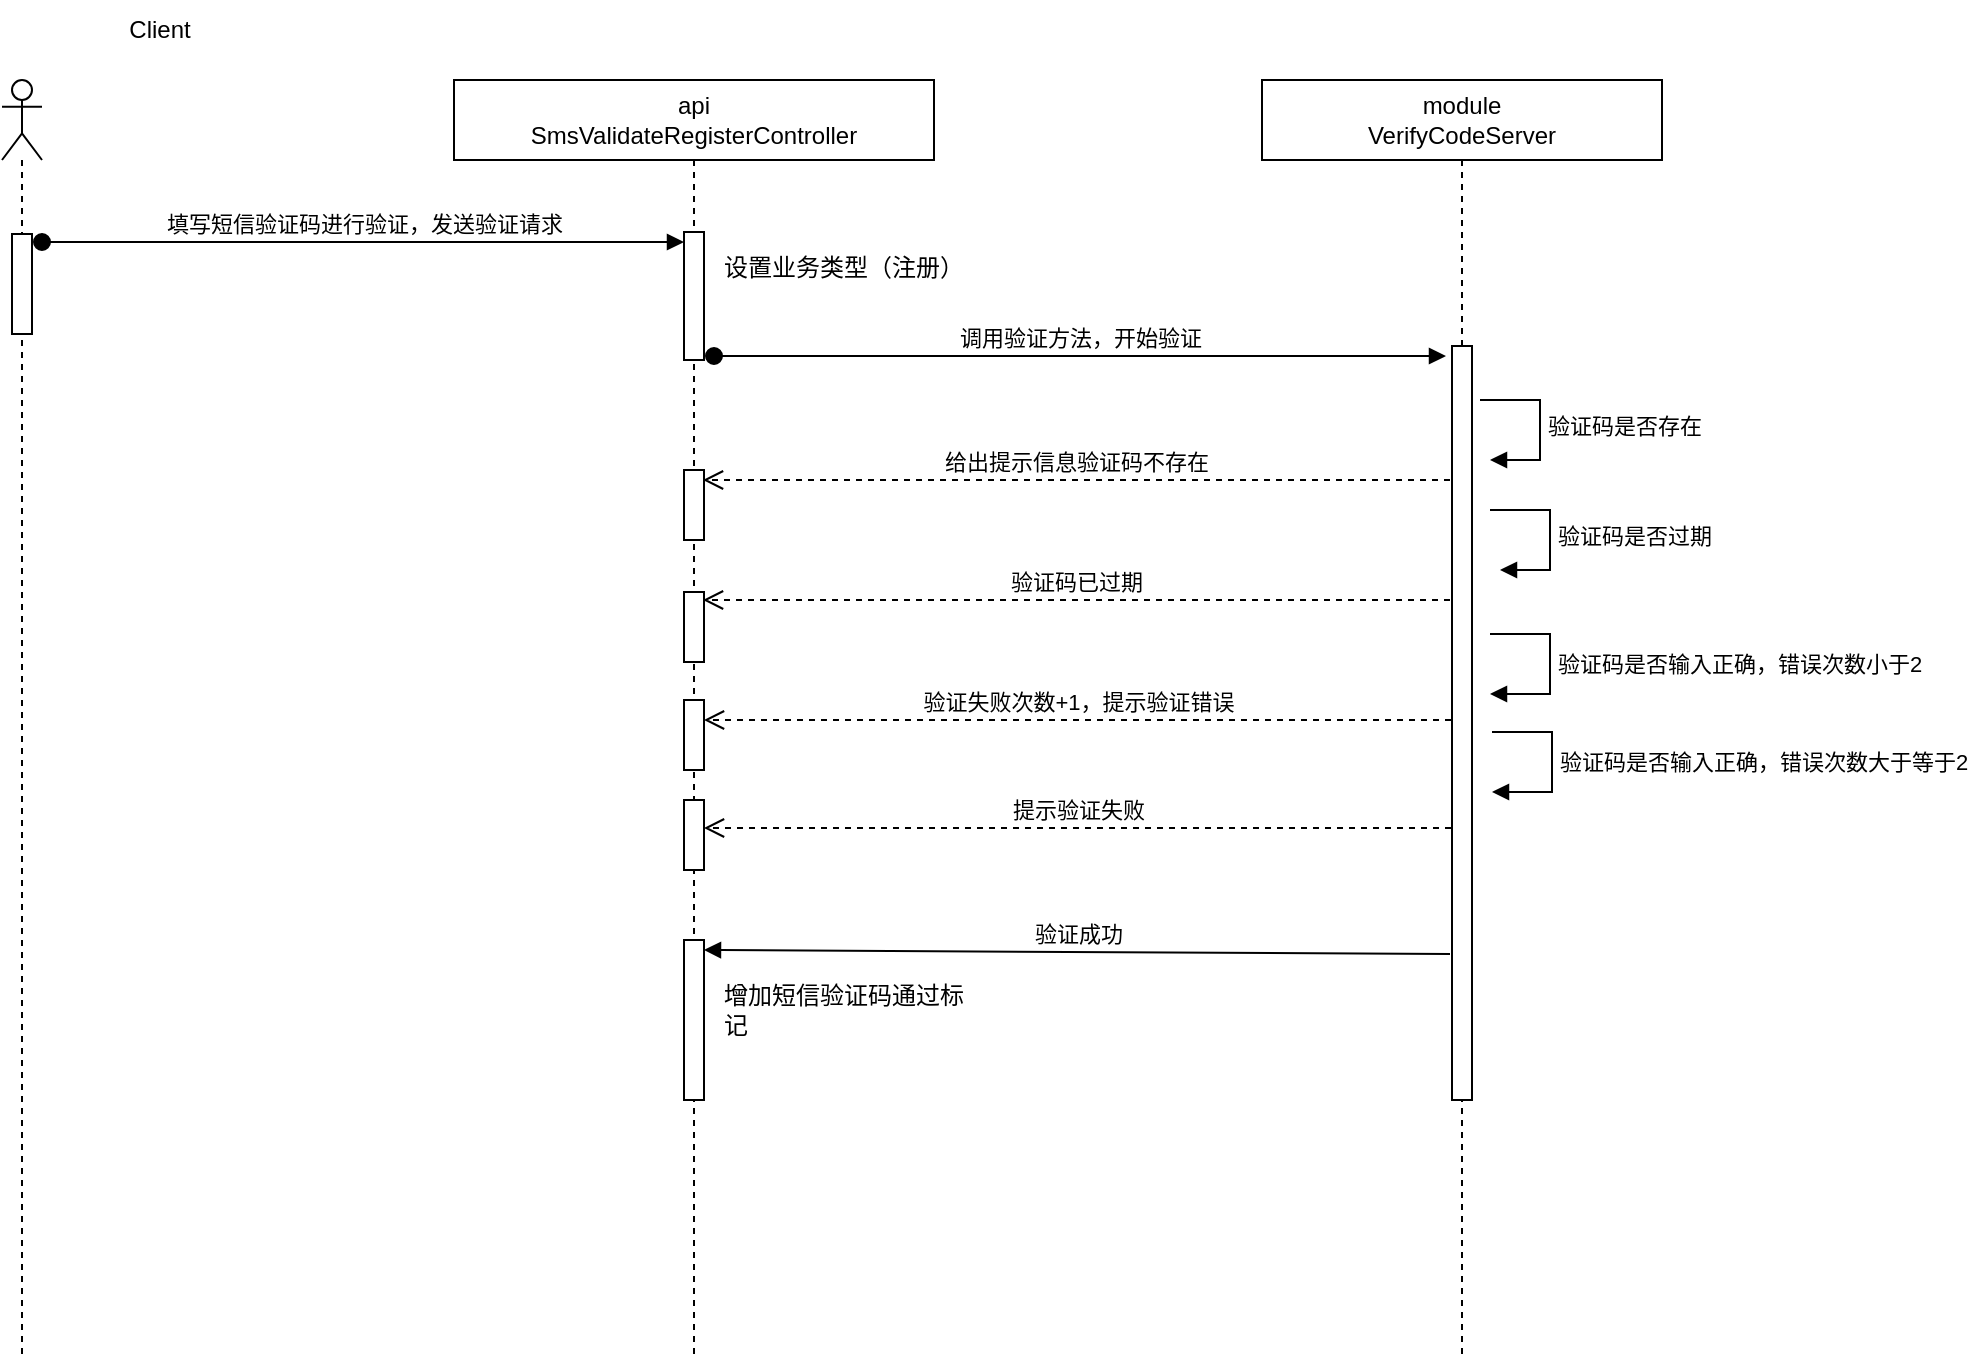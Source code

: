 <mxfile version="22.1.5" type="github">
  <diagram name="第 1 页" id="Ftv0NHJM2Bnbhd5V44T6">
    <mxGraphModel dx="1050" dy="493" grid="1" gridSize="10" guides="1" tooltips="1" connect="1" arrows="1" fold="1" page="1" pageScale="1" pageWidth="827" pageHeight="1169" math="0" shadow="0">
      <root>
        <mxCell id="0" />
        <mxCell id="1" parent="0" />
        <mxCell id="QVQZq-N4ggE52IEKjC-J-1" value="api&lt;br&gt;SmsValidateRegisterController" style="shape=umlLifeline;perimeter=lifelinePerimeter;whiteSpace=wrap;html=1;container=1;dropTarget=0;collapsible=0;recursiveResize=0;outlineConnect=0;portConstraint=eastwest;newEdgeStyle={&quot;curved&quot;:0,&quot;rounded&quot;:0};" vertex="1" parent="1">
          <mxGeometry x="587" y="40" width="240" height="640" as="geometry" />
        </mxCell>
        <mxCell id="QVQZq-N4ggE52IEKjC-J-49" value="" style="html=1;points=[[0,0,0,0,5],[0,1,0,0,-5],[1,0,0,0,5],[1,1,0,0,-5]];perimeter=orthogonalPerimeter;outlineConnect=0;targetShapes=umlLifeline;portConstraint=eastwest;newEdgeStyle={&quot;curved&quot;:0,&quot;rounded&quot;:0};" vertex="1" parent="QVQZq-N4ggE52IEKjC-J-1">
          <mxGeometry x="115" y="76" width="10" height="64" as="geometry" />
        </mxCell>
        <mxCell id="QVQZq-N4ggE52IEKjC-J-50" value="填写短信验证码进行验证，发送验证请求" style="html=1;verticalAlign=bottom;startArrow=oval;endArrow=block;startSize=8;curved=0;rounded=0;entryX=0;entryY=0;entryDx=0;entryDy=5;entryPerimeter=0;" edge="1" target="QVQZq-N4ggE52IEKjC-J-49" parent="QVQZq-N4ggE52IEKjC-J-1">
          <mxGeometry relative="1" as="geometry">
            <mxPoint x="-206" y="81" as="sourcePoint" />
            <mxPoint x="106" y="81" as="targetPoint" />
          </mxGeometry>
        </mxCell>
        <mxCell id="QVQZq-N4ggE52IEKjC-J-59" value="" style="html=1;points=[[0,0,0,0,5],[0,1,0,0,-5],[1,0,0,0,5],[1,1,0,0,-5]];perimeter=orthogonalPerimeter;outlineConnect=0;targetShapes=umlLifeline;portConstraint=eastwest;newEdgeStyle={&quot;curved&quot;:0,&quot;rounded&quot;:0};" vertex="1" parent="QVQZq-N4ggE52IEKjC-J-1">
          <mxGeometry x="115" y="195" width="10" height="35" as="geometry" />
        </mxCell>
        <mxCell id="QVQZq-N4ggE52IEKjC-J-63" value="" style="html=1;points=[[0,0,0,0,5],[0,1,0,0,-5],[1,0,0,0,5],[1,1,0,0,-5]];perimeter=orthogonalPerimeter;outlineConnect=0;targetShapes=umlLifeline;portConstraint=eastwest;newEdgeStyle={&quot;curved&quot;:0,&quot;rounded&quot;:0};" vertex="1" parent="QVQZq-N4ggE52IEKjC-J-1">
          <mxGeometry x="115" y="256" width="10" height="35" as="geometry" />
        </mxCell>
        <mxCell id="QVQZq-N4ggE52IEKjC-J-66" value="" style="html=1;points=[[0,0,0,0,5],[0,1,0,0,-5],[1,0,0,0,5],[1,1,0,0,-5]];perimeter=orthogonalPerimeter;outlineConnect=0;targetShapes=umlLifeline;portConstraint=eastwest;newEdgeStyle={&quot;curved&quot;:0,&quot;rounded&quot;:0};" vertex="1" parent="QVQZq-N4ggE52IEKjC-J-1">
          <mxGeometry x="115" y="310" width="10" height="35" as="geometry" />
        </mxCell>
        <mxCell id="QVQZq-N4ggE52IEKjC-J-68" value="" style="html=1;points=[[0,0,0,0,5],[0,1,0,0,-5],[1,0,0,0,5],[1,1,0,0,-5]];perimeter=orthogonalPerimeter;outlineConnect=0;targetShapes=umlLifeline;portConstraint=eastwest;newEdgeStyle={&quot;curved&quot;:0,&quot;rounded&quot;:0};" vertex="1" parent="QVQZq-N4ggE52IEKjC-J-1">
          <mxGeometry x="115" y="360" width="10" height="35" as="geometry" />
        </mxCell>
        <mxCell id="QVQZq-N4ggE52IEKjC-J-73" value="" style="html=1;points=[[0,0,0,0,5],[0,1,0,0,-5],[1,0,0,0,5],[1,1,0,0,-5]];perimeter=orthogonalPerimeter;outlineConnect=0;targetShapes=umlLifeline;portConstraint=eastwest;newEdgeStyle={&quot;curved&quot;:0,&quot;rounded&quot;:0};" vertex="1" parent="QVQZq-N4ggE52IEKjC-J-1">
          <mxGeometry x="115" y="430" width="10" height="80" as="geometry" />
        </mxCell>
        <mxCell id="QVQZq-N4ggE52IEKjC-J-6" value="" style="shape=umlLifeline;perimeter=lifelinePerimeter;whiteSpace=wrap;html=1;container=1;dropTarget=0;collapsible=0;recursiveResize=0;outlineConnect=0;portConstraint=eastwest;newEdgeStyle={&quot;curved&quot;:0,&quot;rounded&quot;:0};participant=umlActor;" vertex="1" parent="1">
          <mxGeometry x="361" y="40" width="20" height="640" as="geometry" />
        </mxCell>
        <mxCell id="QVQZq-N4ggE52IEKjC-J-46" value="" style="html=1;points=[[0,0,0,0,5],[0,1,0,0,-5],[1,0,0,0,5],[1,1,0,0,-5]];perimeter=orthogonalPerimeter;outlineConnect=0;targetShapes=umlLifeline;portConstraint=eastwest;newEdgeStyle={&quot;curved&quot;:0,&quot;rounded&quot;:0};" vertex="1" parent="QVQZq-N4ggE52IEKjC-J-6">
          <mxGeometry x="5" y="77" width="10" height="50" as="geometry" />
        </mxCell>
        <mxCell id="QVQZq-N4ggE52IEKjC-J-10" value="module&lt;br&gt;VerifyCodeServer" style="shape=umlLifeline;perimeter=lifelinePerimeter;whiteSpace=wrap;html=1;container=1;dropTarget=0;collapsible=0;recursiveResize=0;outlineConnect=0;portConstraint=eastwest;newEdgeStyle={&quot;curved&quot;:0,&quot;rounded&quot;:0};" vertex="1" parent="1">
          <mxGeometry x="991" y="40" width="200" height="640" as="geometry" />
        </mxCell>
        <mxCell id="QVQZq-N4ggE52IEKjC-J-54" value="" style="html=1;points=[[0,0,0,0,5],[0,1,0,0,-5],[1,0,0,0,5],[1,1,0,0,-5]];perimeter=orthogonalPerimeter;outlineConnect=0;targetShapes=umlLifeline;portConstraint=eastwest;newEdgeStyle={&quot;curved&quot;:0,&quot;rounded&quot;:0};" vertex="1" parent="QVQZq-N4ggE52IEKjC-J-10">
          <mxGeometry x="95" y="133" width="10" height="377" as="geometry" />
        </mxCell>
        <mxCell id="QVQZq-N4ggE52IEKjC-J-21" value="Client" style="text;html=1;strokeColor=none;fillColor=none;align=center;verticalAlign=middle;whiteSpace=wrap;rounded=0;" vertex="1" parent="1">
          <mxGeometry x="410" width="60" height="30" as="geometry" />
        </mxCell>
        <mxCell id="QVQZq-N4ggE52IEKjC-J-53" value="设置业务类型（注册）" style="text;html=1;strokeColor=none;fillColor=none;align=left;verticalAlign=middle;whiteSpace=wrap;rounded=0;" vertex="1" parent="1">
          <mxGeometry x="720" y="119" width="130" height="30" as="geometry" />
        </mxCell>
        <mxCell id="QVQZq-N4ggE52IEKjC-J-55" value="调用验证方法，开始验证" style="html=1;verticalAlign=bottom;startArrow=oval;endArrow=block;startSize=8;curved=0;rounded=0;" edge="1" parent="1">
          <mxGeometry relative="1" as="geometry">
            <mxPoint x="717" y="178" as="sourcePoint" />
            <mxPoint x="1083" y="178" as="targetPoint" />
          </mxGeometry>
        </mxCell>
        <mxCell id="QVQZq-N4ggE52IEKjC-J-58" value="验证码是否存在" style="html=1;align=left;spacingLeft=2;endArrow=block;rounded=0;edgeStyle=orthogonalEdgeStyle;curved=0;rounded=0;" edge="1" parent="1">
          <mxGeometry relative="1" as="geometry">
            <mxPoint x="1100" y="200" as="sourcePoint" />
            <Array as="points">
              <mxPoint x="1130" y="230" />
            </Array>
            <mxPoint x="1105" y="230" as="targetPoint" />
          </mxGeometry>
        </mxCell>
        <mxCell id="QVQZq-N4ggE52IEKjC-J-61" value="给出提示信息验证码不存在" style="html=1;verticalAlign=bottom;endArrow=open;dashed=1;endSize=8;curved=0;rounded=0;" edge="1" parent="1">
          <mxGeometry relative="1" as="geometry">
            <mxPoint x="1085" y="240" as="sourcePoint" />
            <mxPoint x="711.5" y="240" as="targetPoint" />
          </mxGeometry>
        </mxCell>
        <mxCell id="QVQZq-N4ggE52IEKjC-J-62" value="验证码是否过期" style="html=1;align=left;spacingLeft=2;endArrow=block;rounded=0;edgeStyle=orthogonalEdgeStyle;curved=0;rounded=0;" edge="1" parent="1">
          <mxGeometry relative="1" as="geometry">
            <mxPoint x="1105" y="255" as="sourcePoint" />
            <Array as="points">
              <mxPoint x="1135" y="285" />
            </Array>
            <mxPoint x="1110" y="285" as="targetPoint" />
          </mxGeometry>
        </mxCell>
        <mxCell id="QVQZq-N4ggE52IEKjC-J-64" value="验证码已过期" style="html=1;verticalAlign=bottom;endArrow=open;dashed=1;endSize=8;curved=0;rounded=0;" edge="1" parent="1">
          <mxGeometry relative="1" as="geometry">
            <mxPoint x="1085" y="300" as="sourcePoint" />
            <mxPoint x="711.5" y="300" as="targetPoint" />
          </mxGeometry>
        </mxCell>
        <mxCell id="QVQZq-N4ggE52IEKjC-J-65" value="验证码是否输入正确，错误次数小于2" style="html=1;align=left;spacingLeft=2;endArrow=block;rounded=0;edgeStyle=orthogonalEdgeStyle;curved=0;rounded=0;" edge="1" parent="1">
          <mxGeometry relative="1" as="geometry">
            <mxPoint x="1105" y="317" as="sourcePoint" />
            <Array as="points">
              <mxPoint x="1135" y="347" />
            </Array>
            <mxPoint x="1105" y="347" as="targetPoint" />
          </mxGeometry>
        </mxCell>
        <mxCell id="QVQZq-N4ggE52IEKjC-J-67" value="验证失败次数+1，提示验证错误" style="html=1;verticalAlign=bottom;endArrow=open;dashed=1;endSize=8;curved=0;rounded=0;" edge="1" parent="1">
          <mxGeometry relative="1" as="geometry">
            <mxPoint x="1085.5" y="360" as="sourcePoint" />
            <mxPoint x="712" y="360" as="targetPoint" />
          </mxGeometry>
        </mxCell>
        <mxCell id="QVQZq-N4ggE52IEKjC-J-69" value="验证码是否输入正确，错误次数大于等于2" style="html=1;align=left;spacingLeft=2;endArrow=block;rounded=0;edgeStyle=orthogonalEdgeStyle;curved=0;rounded=0;" edge="1" parent="1">
          <mxGeometry relative="1" as="geometry">
            <mxPoint x="1106" y="366" as="sourcePoint" />
            <Array as="points">
              <mxPoint x="1136" y="396" />
            </Array>
            <mxPoint x="1106" y="396" as="targetPoint" />
          </mxGeometry>
        </mxCell>
        <mxCell id="QVQZq-N4ggE52IEKjC-J-70" value="提示验证失败" style="html=1;verticalAlign=bottom;endArrow=open;dashed=1;endSize=8;curved=0;rounded=0;" edge="1" parent="1">
          <mxGeometry relative="1" as="geometry">
            <mxPoint x="1085.5" y="414" as="sourcePoint" />
            <mxPoint x="712" y="414" as="targetPoint" />
          </mxGeometry>
        </mxCell>
        <mxCell id="QVQZq-N4ggE52IEKjC-J-74" value="验证成功" style="html=1;verticalAlign=bottom;endArrow=block;curved=0;rounded=0;entryX=1;entryY=0;entryDx=0;entryDy=5;entryPerimeter=0;" edge="1" target="QVQZq-N4ggE52IEKjC-J-73" parent="1">
          <mxGeometry relative="1" as="geometry">
            <mxPoint x="1085" y="477" as="sourcePoint" />
            <mxPoint x="717" y="477" as="targetPoint" />
          </mxGeometry>
        </mxCell>
        <mxCell id="QVQZq-N4ggE52IEKjC-J-77" value="增加短信验证码通过标记" style="text;html=1;strokeColor=none;fillColor=none;align=left;verticalAlign=middle;whiteSpace=wrap;rounded=0;" vertex="1" parent="1">
          <mxGeometry x="720" y="490" width="130" height="30" as="geometry" />
        </mxCell>
      </root>
    </mxGraphModel>
  </diagram>
</mxfile>
